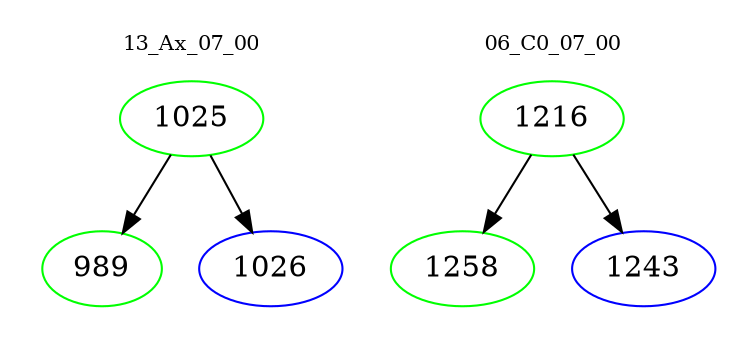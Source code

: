 digraph{
subgraph cluster_0 {
color = white
label = "13_Ax_07_00";
fontsize=10;
T0_1025 [label="1025", color="green"]
T0_1025 -> T0_989 [color="black"]
T0_989 [label="989", color="green"]
T0_1025 -> T0_1026 [color="black"]
T0_1026 [label="1026", color="blue"]
}
subgraph cluster_1 {
color = white
label = "06_C0_07_00";
fontsize=10;
T1_1216 [label="1216", color="green"]
T1_1216 -> T1_1258 [color="black"]
T1_1258 [label="1258", color="green"]
T1_1216 -> T1_1243 [color="black"]
T1_1243 [label="1243", color="blue"]
}
}
